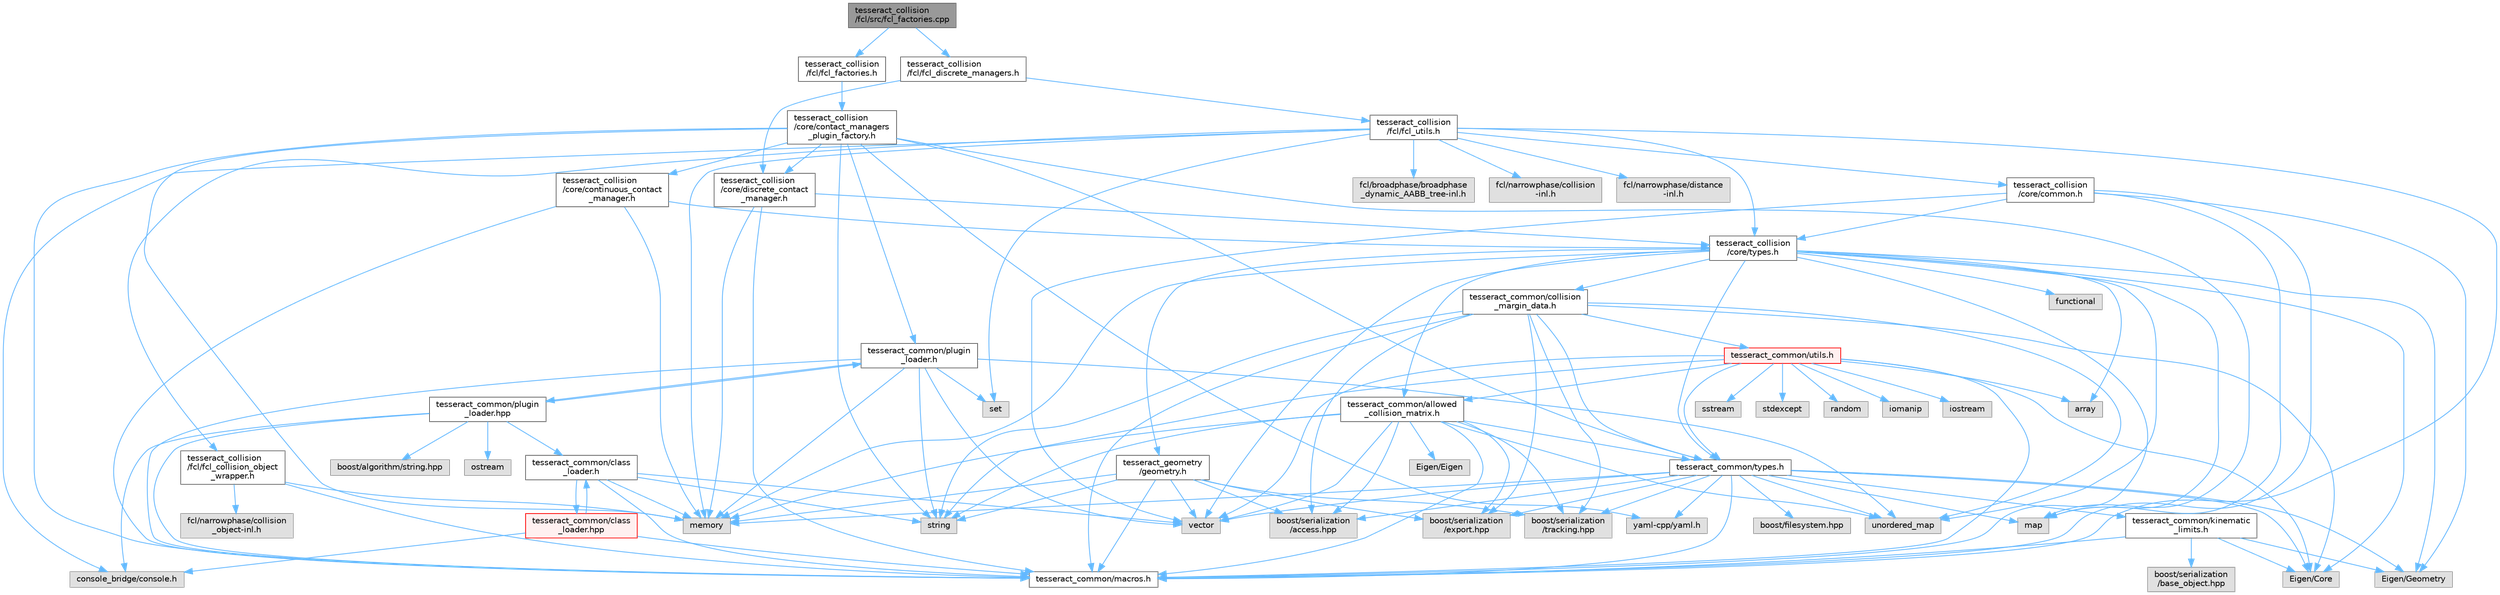 digraph "tesseract_collision/fcl/src/fcl_factories.cpp"
{
 // LATEX_PDF_SIZE
  bgcolor="transparent";
  edge [fontname=Helvetica,fontsize=10,labelfontname=Helvetica,labelfontsize=10];
  node [fontname=Helvetica,fontsize=10,shape=box,height=0.2,width=0.4];
  Node1 [label="tesseract_collision\l/fcl/src/fcl_factories.cpp",height=0.2,width=0.4,color="gray40", fillcolor="grey60", style="filled", fontcolor="black",tooltip="Factories for loading fcl contact managers as plugins."];
  Node1 -> Node2 [color="steelblue1",style="solid"];
  Node2 [label="tesseract_collision\l/fcl/fcl_factories.h",height=0.2,width=0.4,color="grey40", fillcolor="white", style="filled",URL="$d6/d64/fcl__factories_8h.html",tooltip="Factories for loading fcl contact managers as plugins."];
  Node2 -> Node3 [color="steelblue1",style="solid"];
  Node3 [label="tesseract_collision\l/core/contact_managers\l_plugin_factory.h",height=0.2,width=0.4,color="grey40", fillcolor="white", style="filled",URL="$da/d56/contact__managers__plugin__factory_8h.html",tooltip="Factory for loading contact managers as plugins."];
  Node3 -> Node4 [color="steelblue1",style="solid"];
  Node4 [label="tesseract_common/macros.h",height=0.2,width=0.4,color="grey40", fillcolor="white", style="filled",URL="$de/d3c/macros_8h.html",tooltip="Common Tesseract Macros."];
  Node3 -> Node5 [color="steelblue1",style="solid"];
  Node5 [label="string",height=0.2,width=0.4,color="grey60", fillcolor="#E0E0E0", style="filled",tooltip=" "];
  Node3 -> Node6 [color="steelblue1",style="solid"];
  Node6 [label="memory",height=0.2,width=0.4,color="grey60", fillcolor="#E0E0E0", style="filled",tooltip=" "];
  Node3 -> Node7 [color="steelblue1",style="solid"];
  Node7 [label="map",height=0.2,width=0.4,color="grey60", fillcolor="#E0E0E0", style="filled",tooltip=" "];
  Node3 -> Node8 [color="steelblue1",style="solid"];
  Node8 [label="yaml-cpp/yaml.h",height=0.2,width=0.4,color="grey60", fillcolor="#E0E0E0", style="filled",tooltip=" "];
  Node3 -> Node9 [color="steelblue1",style="solid"];
  Node9 [label="tesseract_collision\l/core/discrete_contact\l_manager.h",height=0.2,width=0.4,color="grey40", fillcolor="white", style="filled",URL="$db/d35/discrete__contact__manager_8h.html",tooltip="This is the discrete contact manager base class."];
  Node9 -> Node4 [color="steelblue1",style="solid"];
  Node9 -> Node6 [color="steelblue1",style="solid"];
  Node9 -> Node10 [color="steelblue1",style="solid"];
  Node10 [label="tesseract_collision\l/core/types.h",height=0.2,width=0.4,color="grey40", fillcolor="white", style="filled",URL="$d3/db3/tesseract__collision_2core_2include_2tesseract__collision_2core_2types_8h.html",tooltip="Tesseracts Collision Common Types."];
  Node10 -> Node4 [color="steelblue1",style="solid"];
  Node10 -> Node11 [color="steelblue1",style="solid"];
  Node11 [label="Eigen/Core",height=0.2,width=0.4,color="grey60", fillcolor="#E0E0E0", style="filled",tooltip=" "];
  Node10 -> Node12 [color="steelblue1",style="solid"];
  Node12 [label="Eigen/Geometry",height=0.2,width=0.4,color="grey60", fillcolor="#E0E0E0", style="filled",tooltip=" "];
  Node10 -> Node13 [color="steelblue1",style="solid"];
  Node13 [label="vector",height=0.2,width=0.4,color="grey60", fillcolor="#E0E0E0", style="filled",tooltip=" "];
  Node10 -> Node6 [color="steelblue1",style="solid"];
  Node10 -> Node7 [color="steelblue1",style="solid"];
  Node10 -> Node14 [color="steelblue1",style="solid"];
  Node14 [label="array",height=0.2,width=0.4,color="grey60", fillcolor="#E0E0E0", style="filled",tooltip=" "];
  Node10 -> Node15 [color="steelblue1",style="solid"];
  Node15 [label="unordered_map",height=0.2,width=0.4,color="grey60", fillcolor="#E0E0E0", style="filled",tooltip=" "];
  Node10 -> Node16 [color="steelblue1",style="solid"];
  Node16 [label="functional",height=0.2,width=0.4,color="grey60", fillcolor="#E0E0E0", style="filled",tooltip=" "];
  Node10 -> Node17 [color="steelblue1",style="solid"];
  Node17 [label="tesseract_geometry\l/geometry.h",height=0.2,width=0.4,color="grey40", fillcolor="white", style="filled",URL="$d0/da6/tesseract__geometry_2include_2tesseract__geometry_2geometry_8h.html",tooltip="Tesseract Geometries."];
  Node17 -> Node4 [color="steelblue1",style="solid"];
  Node17 -> Node18 [color="steelblue1",style="solid"];
  Node18 [label="boost/serialization\l/access.hpp",height=0.2,width=0.4,color="grey60", fillcolor="#E0E0E0", style="filled",tooltip=" "];
  Node17 -> Node19 [color="steelblue1",style="solid"];
  Node19 [label="boost/serialization\l/export.hpp",height=0.2,width=0.4,color="grey60", fillcolor="#E0E0E0", style="filled",tooltip=" "];
  Node17 -> Node6 [color="steelblue1",style="solid"];
  Node17 -> Node5 [color="steelblue1",style="solid"];
  Node17 -> Node13 [color="steelblue1",style="solid"];
  Node17 -> Node20 [color="steelblue1",style="solid"];
  Node20 [label="boost/serialization\l/tracking.hpp",height=0.2,width=0.4,color="grey60", fillcolor="#E0E0E0", style="filled",tooltip=" "];
  Node10 -> Node21 [color="steelblue1",style="solid"];
  Node21 [label="tesseract_common/types.h",height=0.2,width=0.4,color="grey40", fillcolor="white", style="filled",URL="$dd/ddb/tesseract__common_2include_2tesseract__common_2types_8h.html",tooltip="Common Tesseract Types."];
  Node21 -> Node4 [color="steelblue1",style="solid"];
  Node21 -> Node18 [color="steelblue1",style="solid"];
  Node21 -> Node11 [color="steelblue1",style="solid"];
  Node21 -> Node12 [color="steelblue1",style="solid"];
  Node21 -> Node13 [color="steelblue1",style="solid"];
  Node21 -> Node6 [color="steelblue1",style="solid"];
  Node21 -> Node7 [color="steelblue1",style="solid"];
  Node21 -> Node15 [color="steelblue1",style="solid"];
  Node21 -> Node22 [color="steelblue1",style="solid"];
  Node22 [label="boost/filesystem.hpp",height=0.2,width=0.4,color="grey60", fillcolor="#E0E0E0", style="filled",tooltip=" "];
  Node21 -> Node8 [color="steelblue1",style="solid"];
  Node21 -> Node23 [color="steelblue1",style="solid"];
  Node23 [label="tesseract_common/kinematic\l_limits.h",height=0.2,width=0.4,color="grey40", fillcolor="white", style="filled",URL="$d9/dc2/kinematic__limits_8h.html",tooltip="Common Tesseract Kinematic Limits and Related Utility Functions."];
  Node23 -> Node4 [color="steelblue1",style="solid"];
  Node23 -> Node11 [color="steelblue1",style="solid"];
  Node23 -> Node12 [color="steelblue1",style="solid"];
  Node23 -> Node24 [color="steelblue1",style="solid"];
  Node24 [label="boost/serialization\l/base_object.hpp",height=0.2,width=0.4,color="grey60", fillcolor="#E0E0E0", style="filled",tooltip=" "];
  Node21 -> Node19 [color="steelblue1",style="solid"];
  Node21 -> Node20 [color="steelblue1",style="solid"];
  Node10 -> Node25 [color="steelblue1",style="solid"];
  Node25 [label="tesseract_common/collision\l_margin_data.h",height=0.2,width=0.4,color="grey40", fillcolor="white", style="filled",URL="$d4/da8/collision__margin__data_8h.html",tooltip="This is used to store collision margin information."];
  Node25 -> Node4 [color="steelblue1",style="solid"];
  Node25 -> Node18 [color="steelblue1",style="solid"];
  Node25 -> Node11 [color="steelblue1",style="solid"];
  Node25 -> Node5 [color="steelblue1",style="solid"];
  Node25 -> Node15 [color="steelblue1",style="solid"];
  Node25 -> Node21 [color="steelblue1",style="solid"];
  Node25 -> Node26 [color="steelblue1",style="solid"];
  Node26 [label="tesseract_common/utils.h",height=0.2,width=0.4,color="red", fillcolor="#FFF0F0", style="filled",URL="$dc/d79/tesseract__common_2include_2tesseract__common_2utils_8h.html",tooltip="Common Tesseract Utility Functions."];
  Node26 -> Node4 [color="steelblue1",style="solid"];
  Node26 -> Node14 [color="steelblue1",style="solid"];
  Node26 -> Node13 [color="steelblue1",style="solid"];
  Node26 -> Node5 [color="steelblue1",style="solid"];
  Node26 -> Node27 [color="steelblue1",style="solid"];
  Node27 [label="sstream",height=0.2,width=0.4,color="grey60", fillcolor="#E0E0E0", style="filled",tooltip=" "];
  Node26 -> Node28 [color="steelblue1",style="solid"];
  Node28 [label="stdexcept",height=0.2,width=0.4,color="grey60", fillcolor="#E0E0E0", style="filled",tooltip=" "];
  Node26 -> Node29 [color="steelblue1",style="solid"];
  Node29 [label="random",height=0.2,width=0.4,color="grey60", fillcolor="#E0E0E0", style="filled",tooltip=" "];
  Node26 -> Node30 [color="steelblue1",style="solid"];
  Node30 [label="iomanip",height=0.2,width=0.4,color="grey60", fillcolor="#E0E0E0", style="filled",tooltip=" "];
  Node26 -> Node11 [color="steelblue1",style="solid"];
  Node26 -> Node31 [color="steelblue1",style="solid"];
  Node31 [label="iostream",height=0.2,width=0.4,color="grey60", fillcolor="#E0E0E0", style="filled",tooltip=" "];
  Node26 -> Node33 [color="steelblue1",style="solid"];
  Node33 [label="tesseract_common/allowed\l_collision_matrix.h",height=0.2,width=0.4,color="grey40", fillcolor="white", style="filled",URL="$d2/d01/allowed__collision__matrix_8h.html",tooltip=" "];
  Node33 -> Node4 [color="steelblue1",style="solid"];
  Node33 -> Node18 [color="steelblue1",style="solid"];
  Node33 -> Node5 [color="steelblue1",style="solid"];
  Node33 -> Node13 [color="steelblue1",style="solid"];
  Node33 -> Node6 [color="steelblue1",style="solid"];
  Node33 -> Node34 [color="steelblue1",style="solid"];
  Node34 [label="Eigen/Eigen",height=0.2,width=0.4,color="grey60", fillcolor="#E0E0E0", style="filled",tooltip=" "];
  Node33 -> Node15 [color="steelblue1",style="solid"];
  Node33 -> Node21 [color="steelblue1",style="solid"];
  Node33 -> Node19 [color="steelblue1",style="solid"];
  Node33 -> Node20 [color="steelblue1",style="solid"];
  Node26 -> Node21 [color="steelblue1",style="solid"];
  Node25 -> Node19 [color="steelblue1",style="solid"];
  Node25 -> Node20 [color="steelblue1",style="solid"];
  Node10 -> Node33 [color="steelblue1",style="solid"];
  Node3 -> Node35 [color="steelblue1",style="solid"];
  Node35 [label="tesseract_collision\l/core/continuous_contact\l_manager.h",height=0.2,width=0.4,color="grey40", fillcolor="white", style="filled",URL="$d6/d0f/continuous__contact__manager_8h.html",tooltip="This is the continuous contact manager base class."];
  Node35 -> Node4 [color="steelblue1",style="solid"];
  Node35 -> Node6 [color="steelblue1",style="solid"];
  Node35 -> Node10 [color="steelblue1",style="solid"];
  Node3 -> Node36 [color="steelblue1",style="solid"];
  Node36 [label="tesseract_common/plugin\l_loader.h",height=0.2,width=0.4,color="grey40", fillcolor="white", style="filled",URL="$de/db6/plugin__loader_8h.html",tooltip="Plugin Loader to be used throughout Tesseract for loading plugins."];
  Node36 -> Node4 [color="steelblue1",style="solid"];
  Node36 -> Node37 [color="steelblue1",style="solid"];
  Node37 [label="set",height=0.2,width=0.4,color="grey60", fillcolor="#E0E0E0", style="filled",tooltip=" "];
  Node36 -> Node15 [color="steelblue1",style="solid"];
  Node36 -> Node5 [color="steelblue1",style="solid"];
  Node36 -> Node6 [color="steelblue1",style="solid"];
  Node36 -> Node13 [color="steelblue1",style="solid"];
  Node36 -> Node38 [color="steelblue1",style="solid"];
  Node38 [label="tesseract_common/plugin\l_loader.hpp",height=0.2,width=0.4,color="grey40", fillcolor="white", style="filled",URL="$d1/d2f/plugin__loader_8hpp.html",tooltip="Plugin Loader to be used throughout Tesseract for loading plugins."];
  Node38 -> Node4 [color="steelblue1",style="solid"];
  Node38 -> Node39 [color="steelblue1",style="solid"];
  Node39 [label="boost/algorithm/string.hpp",height=0.2,width=0.4,color="grey60", fillcolor="#E0E0E0", style="filled",tooltip=" "];
  Node38 -> Node40 [color="steelblue1",style="solid"];
  Node40 [label="console_bridge/console.h",height=0.2,width=0.4,color="grey60", fillcolor="#E0E0E0", style="filled",tooltip=" "];
  Node38 -> Node41 [color="steelblue1",style="solid"];
  Node41 [label="ostream",height=0.2,width=0.4,color="grey60", fillcolor="#E0E0E0", style="filled",tooltip=" "];
  Node38 -> Node36 [color="steelblue1",style="solid"];
  Node38 -> Node42 [color="steelblue1",style="solid"];
  Node42 [label="tesseract_common/class\l_loader.h",height=0.2,width=0.4,color="grey40", fillcolor="white", style="filled",URL="$dd/d9f/class__loader_8h.html",tooltip="Class Loader to be used throughout Tesseract for loading plugins."];
  Node42 -> Node4 [color="steelblue1",style="solid"];
  Node42 -> Node6 [color="steelblue1",style="solid"];
  Node42 -> Node5 [color="steelblue1",style="solid"];
  Node42 -> Node13 [color="steelblue1",style="solid"];
  Node42 -> Node43 [color="steelblue1",style="solid"];
  Node43 [label="tesseract_common/class\l_loader.hpp",height=0.2,width=0.4,color="red", fillcolor="#FFF0F0", style="filled",URL="$d5/dac/class__loader_8hpp.html",tooltip="Class Loader to be used throughout Tesseract for loading plugins."];
  Node43 -> Node4 [color="steelblue1",style="solid"];
  Node43 -> Node40 [color="steelblue1",style="solid"];
  Node43 -> Node42 [color="steelblue1",style="solid"];
  Node3 -> Node21 [color="steelblue1",style="solid"];
  Node1 -> Node50 [color="steelblue1",style="solid"];
  Node50 [label="tesseract_collision\l/fcl/fcl_discrete_managers.h",height=0.2,width=0.4,color="grey40", fillcolor="white", style="filled",URL="$dc/d8d/fcl__discrete__managers_8h.html",tooltip="Tesseract ROS FCL contact checker implementation."];
  Node50 -> Node9 [color="steelblue1",style="solid"];
  Node50 -> Node51 [color="steelblue1",style="solid"];
  Node51 [label="tesseract_collision\l/fcl/fcl_utils.h",height=0.2,width=0.4,color="grey40", fillcolor="white", style="filled",URL="$d2/dde/fcl__utils_8h.html",tooltip="Tesseract ROS FCL Utility Functions."];
  Node51 -> Node4 [color="steelblue1",style="solid"];
  Node51 -> Node52 [color="steelblue1",style="solid"];
  Node52 [label="fcl/broadphase/broadphase\l_dynamic_AABB_tree-inl.h",height=0.2,width=0.4,color="grey60", fillcolor="#E0E0E0", style="filled",tooltip=" "];
  Node51 -> Node53 [color="steelblue1",style="solid"];
  Node53 [label="fcl/narrowphase/collision\l-inl.h",height=0.2,width=0.4,color="grey60", fillcolor="#E0E0E0", style="filled",tooltip=" "];
  Node51 -> Node54 [color="steelblue1",style="solid"];
  Node54 [label="fcl/narrowphase/distance\l-inl.h",height=0.2,width=0.4,color="grey60", fillcolor="#E0E0E0", style="filled",tooltip=" "];
  Node51 -> Node6 [color="steelblue1",style="solid"];
  Node51 -> Node37 [color="steelblue1",style="solid"];
  Node51 -> Node40 [color="steelblue1",style="solid"];
  Node51 -> Node10 [color="steelblue1",style="solid"];
  Node51 -> Node55 [color="steelblue1",style="solid"];
  Node55 [label="tesseract_collision\l/core/common.h",height=0.2,width=0.4,color="grey40", fillcolor="white", style="filled",URL="$dc/d54/common_8h.html",tooltip="This is a collection of common methods."];
  Node55 -> Node4 [color="steelblue1",style="solid"];
  Node55 -> Node7 [color="steelblue1",style="solid"];
  Node55 -> Node13 [color="steelblue1",style="solid"];
  Node55 -> Node12 [color="steelblue1",style="solid"];
  Node55 -> Node10 [color="steelblue1",style="solid"];
  Node51 -> Node56 [color="steelblue1",style="solid"];
  Node56 [label="tesseract_collision\l/fcl/fcl_collision_object\l_wrapper.h",height=0.2,width=0.4,color="grey40", fillcolor="white", style="filled",URL="$d9/d9f/fcl__collision__object__wrapper_8h.html",tooltip="Collision Object Wrapper to modify AABB with contact distance threshold."];
  Node56 -> Node4 [color="steelblue1",style="solid"];
  Node56 -> Node57 [color="steelblue1",style="solid"];
  Node57 [label="fcl/narrowphase/collision\l_object-inl.h",height=0.2,width=0.4,color="grey60", fillcolor="#E0E0E0", style="filled",tooltip=" "];
  Node56 -> Node6 [color="steelblue1",style="solid"];
}
